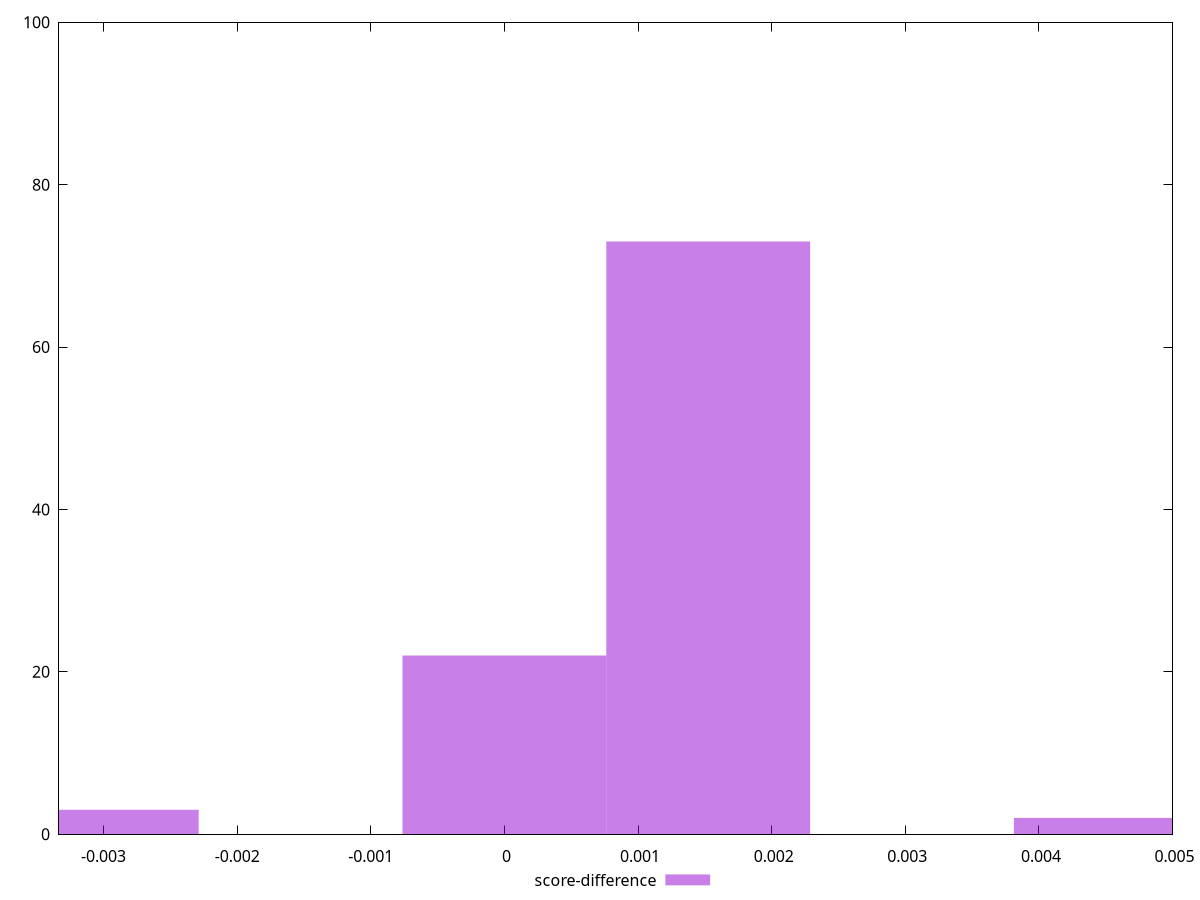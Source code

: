 reset

$scoreDifference <<EOF
0 22
0.0015252723068087982 73
-0.0030505446136175965 3
0.004575816920426395 2
EOF

set key outside below
set boxwidth 0.0015252723068087982
set xrange [-0.0033333333333332993:0.0050000000000000044]
set yrange [0:100]
set trange [0:100]
set style fill transparent solid 0.5 noborder
set terminal svg size 640, 490 enhanced background rgb 'white'
set output "report_00008_2021-01-22T20:58:29.167/uses-http2/samples/pages+cached+nointeractive/score-difference/histogram.svg"

plot $scoreDifference title "score-difference" with boxes

reset
